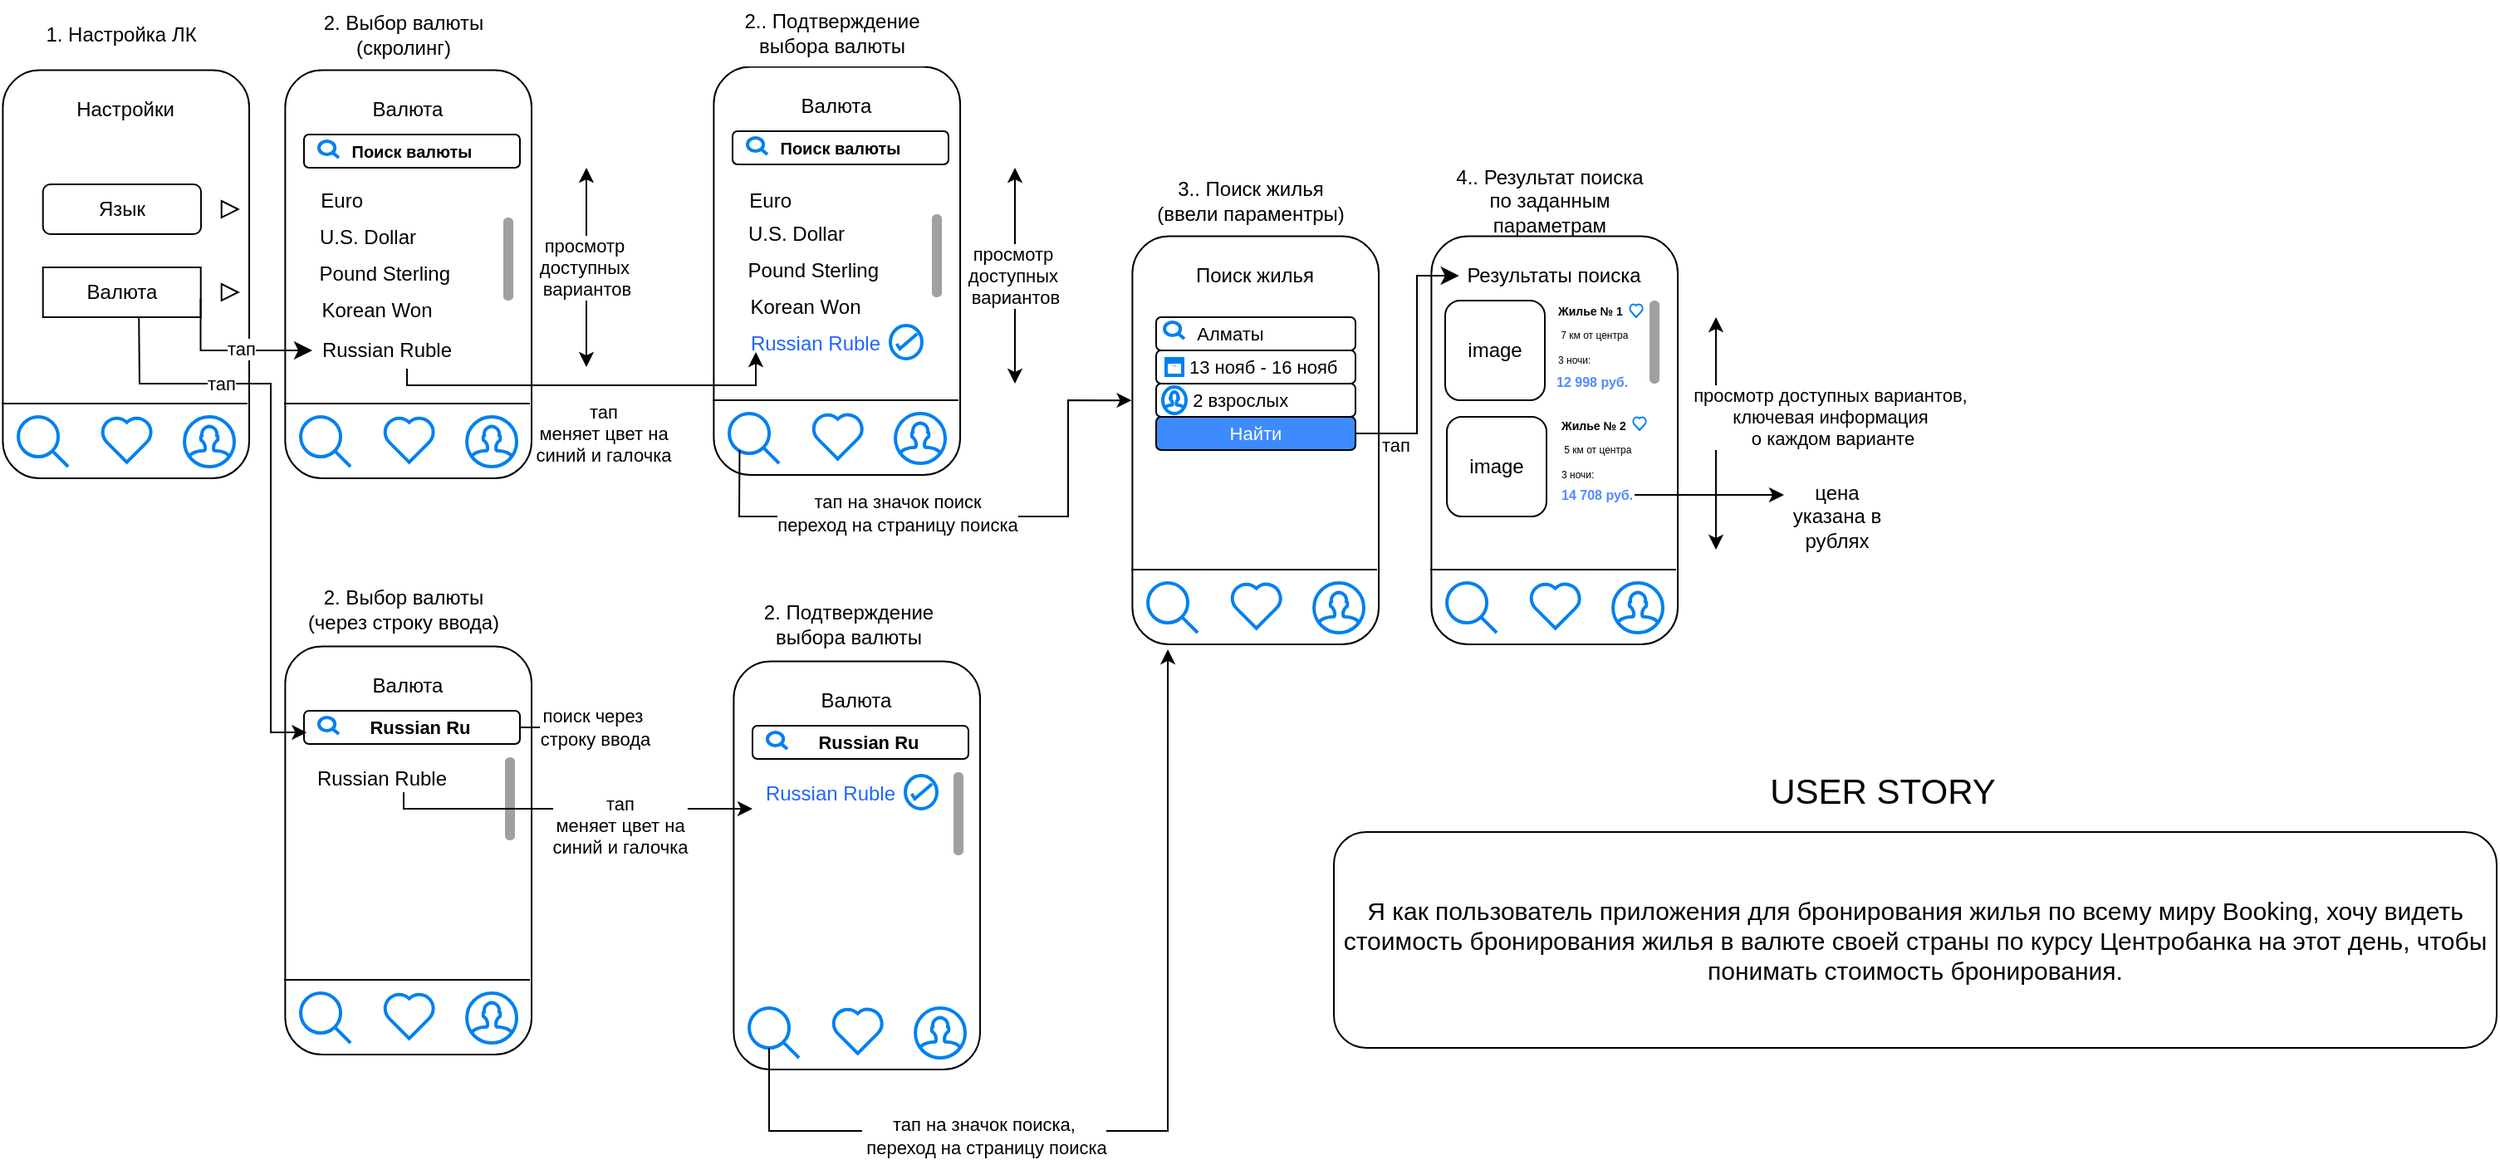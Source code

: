 <mxfile version="24.7.17">
  <diagram name="Страница — 1" id="fiFzarRcPJfgJuOxno2N">
    <mxGraphModel dx="1085" dy="580" grid="1" gridSize="10" guides="0" tooltips="1" connect="0" arrows="0" fold="1" page="1" pageScale="1" pageWidth="827" pageHeight="1169" math="0" shadow="0">
      <root>
        <mxCell id="0" />
        <mxCell id="1" parent="0" />
        <mxCell id="0yMn6RcTjmXR4WvA116v-39" value="" style="rounded=1;whiteSpace=wrap;html=1;rotation=90;" vertex="1" parent="1">
          <mxGeometry x="140" y="100" width="245.72" height="148.32" as="geometry" />
        </mxCell>
        <mxCell id="0yMn6RcTjmXR4WvA116v-1" value="" style="rounded=1;whiteSpace=wrap;html=1;rotation=90;" vertex="1" parent="1">
          <mxGeometry x="-30" y="100" width="245.72" height="148.32" as="geometry" />
        </mxCell>
        <mxCell id="0yMn6RcTjmXR4WvA116v-2" value="Настройки" style="rounded=1;whiteSpace=wrap;html=1;arcSize=50;fillColor=default;strokeColor=none;" vertex="1" parent="1">
          <mxGeometry x="35.36" y="60" width="115" height="30" as="geometry" />
        </mxCell>
        <mxCell id="0yMn6RcTjmXR4WvA116v-3" value="Язык" style="rounded=1;whiteSpace=wrap;html=1;" vertex="1" parent="1">
          <mxGeometry x="42.86" y="120" width="95.17" height="30" as="geometry" />
        </mxCell>
        <mxCell id="0yMn6RcTjmXR4WvA116v-4" value="Валюта" style="rounded=1;whiteSpace=wrap;html=1;arcSize=0;" vertex="1" parent="1">
          <mxGeometry x="42.86" y="170" width="95" height="30" as="geometry" />
        </mxCell>
        <mxCell id="0yMn6RcTjmXR4WvA116v-8" value="" style="triangle;whiteSpace=wrap;html=1;" vertex="1" parent="1">
          <mxGeometry x="150.36" y="130" width="10" height="10" as="geometry" />
        </mxCell>
        <mxCell id="0yMn6RcTjmXR4WvA116v-10" value="" style="triangle;whiteSpace=wrap;html=1;" vertex="1" parent="1">
          <mxGeometry x="150.36" y="180" width="10" height="10" as="geometry" />
        </mxCell>
        <mxCell id="0yMn6RcTjmXR4WvA116v-17" value="" style="endArrow=none;html=1;rounded=0;entryX=0.817;entryY=0.007;entryDx=0;entryDy=0;entryPerimeter=0;" edge="1" parent="1" target="0yMn6RcTjmXR4WvA116v-1">
          <mxGeometry width="50" height="50" relative="1" as="geometry">
            <mxPoint x="18.03" y="252" as="sourcePoint" />
            <mxPoint x="158.03" y="250" as="targetPoint" />
          </mxGeometry>
        </mxCell>
        <mxCell id="0yMn6RcTjmXR4WvA116v-29" value="" style="html=1;verticalLabelPosition=bottom;align=center;labelBackgroundColor=#ffffff;verticalAlign=top;strokeWidth=2;strokeColor=#0080F0;shadow=0;dashed=0;shape=mxgraph.ios7.icons.heart;" vertex="1" parent="1">
          <mxGeometry x="78.03" y="260" width="30.6" height="27.3" as="geometry" />
        </mxCell>
        <mxCell id="0yMn6RcTjmXR4WvA116v-30" value="" style="html=1;verticalLabelPosition=bottom;align=center;labelBackgroundColor=#ffffff;verticalAlign=top;strokeWidth=2;strokeColor=#0080F0;shadow=0;dashed=0;shape=mxgraph.ios7.icons.looking_glass;" vertex="1" parent="1">
          <mxGeometry x="28.03" y="260" width="30" height="30" as="geometry" />
        </mxCell>
        <mxCell id="0yMn6RcTjmXR4WvA116v-31" value="" style="html=1;verticalLabelPosition=bottom;align=center;labelBackgroundColor=#ffffff;verticalAlign=top;strokeWidth=2;strokeColor=#0080F0;shadow=0;dashed=0;shape=mxgraph.ios7.icons.user;" vertex="1" parent="1">
          <mxGeometry x="128.03" y="260" width="30" height="30" as="geometry" />
        </mxCell>
        <mxCell id="0yMn6RcTjmXR4WvA116v-40" value="Валюта" style="rounded=1;whiteSpace=wrap;html=1;arcSize=50;fillColor=default;strokeColor=none;" vertex="1" parent="1">
          <mxGeometry x="205.36" y="60" width="115" height="30" as="geometry" />
        </mxCell>
        <mxCell id="0yMn6RcTjmXR4WvA116v-41" value="&amp;nbsp; &amp;nbsp; &amp;nbsp;Euro" style="rounded=1;whiteSpace=wrap;html=1;strokeColor=none;fillColor=none;" vertex="1" parent="1">
          <mxGeometry x="176" y="120" width="77.14" height="20" as="geometry" />
        </mxCell>
        <mxCell id="0yMn6RcTjmXR4WvA116v-42" value="U.S. Dollar" style="rounded=1;whiteSpace=wrap;html=1;strokeColor=none;" vertex="1" parent="1">
          <mxGeometry x="199.86" y="142" width="77.14" height="20" as="geometry" />
        </mxCell>
        <mxCell id="0yMn6RcTjmXR4WvA116v-45" value="" style="endArrow=none;html=1;rounded=0;entryX=0.817;entryY=0.007;entryDx=0;entryDy=0;entryPerimeter=0;" edge="1" parent="1" target="0yMn6RcTjmXR4WvA116v-39">
          <mxGeometry width="50" height="50" relative="1" as="geometry">
            <mxPoint x="188.03" y="252" as="sourcePoint" />
            <mxPoint x="328.03" y="250" as="targetPoint" />
          </mxGeometry>
        </mxCell>
        <mxCell id="0yMn6RcTjmXR4WvA116v-46" value="" style="html=1;verticalLabelPosition=bottom;align=center;labelBackgroundColor=#ffffff;verticalAlign=top;strokeWidth=2;strokeColor=#0080F0;shadow=0;dashed=0;shape=mxgraph.ios7.icons.heart;" vertex="1" parent="1">
          <mxGeometry x="248.03" y="260" width="30.6" height="27.3" as="geometry" />
        </mxCell>
        <mxCell id="0yMn6RcTjmXR4WvA116v-47" value="" style="html=1;verticalLabelPosition=bottom;align=center;labelBackgroundColor=#ffffff;verticalAlign=top;strokeWidth=2;strokeColor=#0080F0;shadow=0;dashed=0;shape=mxgraph.ios7.icons.looking_glass;" vertex="1" parent="1">
          <mxGeometry x="198.03" y="260" width="30" height="30" as="geometry" />
        </mxCell>
        <mxCell id="0yMn6RcTjmXR4WvA116v-48" value="" style="html=1;verticalLabelPosition=bottom;align=center;labelBackgroundColor=#ffffff;verticalAlign=top;strokeWidth=2;strokeColor=#0080F0;shadow=0;dashed=0;shape=mxgraph.ios7.icons.user;" vertex="1" parent="1">
          <mxGeometry x="298.03" y="260" width="30" height="30" as="geometry" />
        </mxCell>
        <mxCell id="0yMn6RcTjmXR4WvA116v-52" value="" style="shape=rect;fillColor=#e0e0e0;strokeColor=none;" vertex="1" parent="1">
          <mxGeometry x="200" y="90" width="130" height="20" as="geometry" />
        </mxCell>
        <mxCell id="0yMn6RcTjmXR4WvA116v-53" value="" style="html=1;strokeWidth=1;shadow=0;dashed=0;shape=mxgraph.ios7ui.marginRect;rx=3;ry=3;rectMargin=5;strokeColor=none;" vertex="1" parent="0yMn6RcTjmXR4WvA116v-52">
          <mxGeometry width="130" height="20" as="geometry" />
        </mxCell>
        <mxCell id="0yMn6RcTjmXR4WvA116v-54" value="Search" style="shape=mxgraph.ios7.icons.looking_glass;strokeColor=#e0e0e0;fillColor=none;fontColor=#e0e0e0;labelPosition=right;verticalLabelPosition=middle;align=left;verticalAlign=middle;fontSize=6;fontStyle=0;spacingTop=2;sketch=0;html=1;" vertex="1" parent="0yMn6RcTjmXR4WvA116v-52">
          <mxGeometry x="0.5" y="0.5" width="6" height="6" relative="1" as="geometry">
            <mxPoint x="-17" y="-3" as="offset" />
          </mxGeometry>
        </mxCell>
        <mxCell id="0yMn6RcTjmXR4WvA116v-96" value="&lt;span style=&quot;font-size: 10px;&quot;&gt;&lt;b&gt;Поиск валюты&lt;/b&gt;&lt;/span&gt;" style="rounded=1;whiteSpace=wrap;html=1;fontSize=10;" vertex="1" parent="0yMn6RcTjmXR4WvA116v-52">
          <mxGeometry width="130" height="20" as="geometry" />
        </mxCell>
        <mxCell id="0yMn6RcTjmXR4WvA116v-98" value="" style="html=1;verticalLabelPosition=bottom;align=center;labelBackgroundColor=#ffffff;verticalAlign=top;strokeWidth=2;strokeColor=#0080F0;shadow=0;dashed=0;shape=mxgraph.ios7.icons.looking_glass;" vertex="1" parent="0yMn6RcTjmXR4WvA116v-52">
          <mxGeometry x="9" y="4" width="11.97" height="10" as="geometry" />
        </mxCell>
        <mxCell id="0yMn6RcTjmXR4WvA116v-55" value="" style="html=1;verticalLabelPosition=bottom;labelBackgroundColor=#ffffff;verticalAlign=top;shadow=0;dashed=0;strokeWidth=2;shape=mxgraph.ios7.misc.scroll_(vertical);fillColor=#a0a0a0;" vertex="1" parent="1">
          <mxGeometry x="320" y="140" width="6" height="50" as="geometry" />
        </mxCell>
        <mxCell id="0yMn6RcTjmXR4WvA116v-56" value="Russian Ruble" style="rounded=1;whiteSpace=wrap;html=1;strokeColor=none;fontColor=#000000;fillColor=none;" vertex="1" parent="1">
          <mxGeometry x="205" y="210" width="90" height="20" as="geometry" />
        </mxCell>
        <mxCell id="0yMn6RcTjmXR4WvA116v-57" value="&amp;nbsp;Pound Sterling" style="rounded=1;whiteSpace=wrap;html=1;strokeColor=none;" vertex="1" parent="1">
          <mxGeometry x="197" y="164" width="100" height="20" as="geometry" />
        </mxCell>
        <mxCell id="0yMn6RcTjmXR4WvA116v-58" value="Korean Won&amp;nbsp; &amp;nbsp;" style="rounded=1;whiteSpace=wrap;html=1;strokeColor=none;" vertex="1" parent="1">
          <mxGeometry x="199" y="186" width="100" height="20" as="geometry" />
        </mxCell>
        <mxCell id="0yMn6RcTjmXR4WvA116v-59" value="" style="rounded=1;whiteSpace=wrap;html=1;rotation=90;" vertex="1" parent="1">
          <mxGeometry x="650" y="200" width="245.72" height="148.32" as="geometry" />
        </mxCell>
        <mxCell id="0yMn6RcTjmXR4WvA116v-61" value="Поиск жилья" style="rounded=1;whiteSpace=wrap;html=1;arcSize=50;fillColor=default;strokeColor=none;" vertex="1" parent="1">
          <mxGeometry x="715.36" y="160" width="115" height="30" as="geometry" />
        </mxCell>
        <mxCell id="0yMn6RcTjmXR4WvA116v-64" value="" style="endArrow=none;html=1;rounded=0;entryX=0.817;entryY=0.007;entryDx=0;entryDy=0;entryPerimeter=0;" edge="1" parent="1" target="0yMn6RcTjmXR4WvA116v-59">
          <mxGeometry width="50" height="50" relative="1" as="geometry">
            <mxPoint x="698.03" y="352" as="sourcePoint" />
            <mxPoint x="838.03" y="350" as="targetPoint" />
          </mxGeometry>
        </mxCell>
        <mxCell id="0yMn6RcTjmXR4WvA116v-65" value="" style="html=1;verticalLabelPosition=bottom;align=center;labelBackgroundColor=#ffffff;verticalAlign=top;strokeWidth=2;strokeColor=#0080F0;shadow=0;dashed=0;shape=mxgraph.ios7.icons.heart;" vertex="1" parent="1">
          <mxGeometry x="758.03" y="360" width="30.6" height="27.3" as="geometry" />
        </mxCell>
        <mxCell id="0yMn6RcTjmXR4WvA116v-66" value="" style="html=1;verticalLabelPosition=bottom;align=center;labelBackgroundColor=#ffffff;verticalAlign=top;strokeWidth=2;strokeColor=#0080F0;shadow=0;dashed=0;shape=mxgraph.ios7.icons.looking_glass;" vertex="1" parent="1">
          <mxGeometry x="708.03" y="360" width="30" height="30" as="geometry" />
        </mxCell>
        <mxCell id="0yMn6RcTjmXR4WvA116v-67" value="" style="html=1;verticalLabelPosition=bottom;align=center;labelBackgroundColor=#ffffff;verticalAlign=top;strokeWidth=2;strokeColor=#0080F0;shadow=0;dashed=0;shape=mxgraph.ios7.icons.user;" vertex="1" parent="1">
          <mxGeometry x="808.03" y="360" width="30" height="30" as="geometry" />
        </mxCell>
        <mxCell id="0yMn6RcTjmXR4WvA116v-76" value="Алматы&amp;nbsp; &amp;nbsp; &amp;nbsp; &amp;nbsp; &amp;nbsp;&amp;nbsp;" style="rounded=1;whiteSpace=wrap;html=1;align=center;fontSize=11;" vertex="1" parent="1">
          <mxGeometry x="713" y="200" width="120" height="20" as="geometry" />
        </mxCell>
        <mxCell id="0yMn6RcTjmXR4WvA116v-77" value="&amp;nbsp; &amp;nbsp; &amp;nbsp; &lt;span style=&quot;background-color: initial; font-size: 11px;&quot;&gt;13 нояб - 16 нояб&amp;nbsp; &amp;nbsp;&lt;/span&gt;" style="rounded=1;whiteSpace=wrap;html=1;align=center;fontSize=11;" vertex="1" parent="1">
          <mxGeometry x="713" y="220" width="120" height="20" as="geometry" />
        </mxCell>
        <mxCell id="0yMn6RcTjmXR4WvA116v-78" value="&lt;font style=&quot;font-size: 11px;&quot;&gt;2 взрослых&amp;nbsp; &amp;nbsp; &amp;nbsp;&amp;nbsp;&lt;/font&gt;" style="rounded=1;whiteSpace=wrap;html=1;" vertex="1" parent="1">
          <mxGeometry x="713" y="240" width="120" height="20" as="geometry" />
        </mxCell>
        <mxCell id="0yMn6RcTjmXR4WvA116v-79" value="" style="html=1;verticalLabelPosition=bottom;align=center;labelBackgroundColor=#ffffff;verticalAlign=top;strokeWidth=2;strokeColor=#0080F0;shadow=0;dashed=0;shape=mxgraph.ios7.icons.looking_glass;" vertex="1" parent="1">
          <mxGeometry x="718.03" y="203" width="11.97" height="10" as="geometry" />
        </mxCell>
        <mxCell id="0yMn6RcTjmXR4WvA116v-80" value="" style="html=1;verticalLabelPosition=bottom;align=center;labelBackgroundColor=#ffffff;verticalAlign=top;strokeWidth=2;strokeColor=#0080F0;shadow=0;dashed=0;shape=mxgraph.ios7.icons.user;" vertex="1" parent="1">
          <mxGeometry x="717" y="242" width="14" height="16" as="geometry" />
        </mxCell>
        <mxCell id="0yMn6RcTjmXR4WvA116v-81" value="" style="html=1;verticalLabelPosition=bottom;align=center;labelBackgroundColor=#ffffff;verticalAlign=top;strokeWidth=2;strokeColor=#0080F0;shadow=0;dashed=0;shape=mxgraph.ios7.icons.calendar;" vertex="1" parent="1">
          <mxGeometry x="719" y="225" width="10" height="10" as="geometry" />
        </mxCell>
        <mxCell id="0yMn6RcTjmXR4WvA116v-82" value="&lt;span style=&quot;font-size: 11px;&quot;&gt;Найти&lt;/span&gt;" style="rounded=1;whiteSpace=wrap;html=1;fontColor=#FFFFFF;labelBackgroundColor=none;fillColor=#3D8BFF;" vertex="1" parent="1">
          <mxGeometry x="713" y="260" width="120" height="20" as="geometry" />
        </mxCell>
        <mxCell id="0yMn6RcTjmXR4WvA116v-83" value="" style="rounded=1;whiteSpace=wrap;html=1;rotation=90;" vertex="1" parent="1">
          <mxGeometry x="830" y="200" width="245.72" height="148.32" as="geometry" />
        </mxCell>
        <mxCell id="0yMn6RcTjmXR4WvA116v-84" value="Результаты поиска" style="rounded=1;whiteSpace=wrap;html=1;arcSize=50;fillColor=default;strokeColor=none;" vertex="1" parent="1">
          <mxGeometry x="895.36" y="160" width="115" height="30" as="geometry" />
        </mxCell>
        <mxCell id="0yMn6RcTjmXR4WvA116v-85" value="" style="endArrow=none;html=1;rounded=0;entryX=0.817;entryY=0.007;entryDx=0;entryDy=0;entryPerimeter=0;" edge="1" parent="1" target="0yMn6RcTjmXR4WvA116v-83">
          <mxGeometry width="50" height="50" relative="1" as="geometry">
            <mxPoint x="878.03" y="352" as="sourcePoint" />
            <mxPoint x="1018.03" y="350" as="targetPoint" />
          </mxGeometry>
        </mxCell>
        <mxCell id="0yMn6RcTjmXR4WvA116v-86" value="" style="html=1;verticalLabelPosition=bottom;align=center;labelBackgroundColor=#ffffff;verticalAlign=top;strokeWidth=2;strokeColor=#0080F0;shadow=0;dashed=0;shape=mxgraph.ios7.icons.heart;" vertex="1" parent="1">
          <mxGeometry x="938.03" y="360" width="30.6" height="27.3" as="geometry" />
        </mxCell>
        <mxCell id="0yMn6RcTjmXR4WvA116v-87" value="" style="html=1;verticalLabelPosition=bottom;align=center;labelBackgroundColor=#ffffff;verticalAlign=top;strokeWidth=2;strokeColor=#0080F0;shadow=0;dashed=0;shape=mxgraph.ios7.icons.looking_glass;" vertex="1" parent="1">
          <mxGeometry x="888.03" y="360" width="30" height="30" as="geometry" />
        </mxCell>
        <mxCell id="0yMn6RcTjmXR4WvA116v-88" value="" style="html=1;verticalLabelPosition=bottom;align=center;labelBackgroundColor=#ffffff;verticalAlign=top;strokeWidth=2;strokeColor=#0080F0;shadow=0;dashed=0;shape=mxgraph.ios7.icons.user;" vertex="1" parent="1">
          <mxGeometry x="988.03" y="360" width="30" height="30" as="geometry" />
        </mxCell>
        <mxCell id="0yMn6RcTjmXR4WvA116v-99" value="image" style="rounded=1;whiteSpace=wrap;html=1;" vertex="1" parent="1">
          <mxGeometry x="887" y="190" width="60" height="60" as="geometry" />
        </mxCell>
        <mxCell id="0yMn6RcTjmXR4WvA116v-100" value="image" style="rounded=1;whiteSpace=wrap;html=1;" vertex="1" parent="1">
          <mxGeometry x="888" y="260" width="60" height="60" as="geometry" />
        </mxCell>
        <mxCell id="0yMn6RcTjmXR4WvA116v-103" value="" style="html=1;verticalLabelPosition=bottom;labelBackgroundColor=#ffffff;verticalAlign=top;shadow=0;dashed=0;strokeWidth=2;shape=mxgraph.ios7.misc.scroll_(vertical);fillColor=#a0a0a0;" vertex="1" parent="1">
          <mxGeometry x="1010" y="190" width="6" height="50" as="geometry" />
        </mxCell>
        <mxCell id="0yMn6RcTjmXR4WvA116v-104" value="&lt;font size=&quot;1&quot; style=&quot;&quot;&gt;&lt;b style=&quot;font-size: 7px;&quot;&gt;Жилье № 1&amp;nbsp; &amp;nbsp;&amp;nbsp;&lt;/b&gt;&lt;/font&gt;&lt;div style=&quot;&quot;&gt;&lt;font style=&quot;font-size: 6px;&quot;&gt;&amp;nbsp;7 км от центра&lt;/font&gt;&lt;/div&gt;&lt;div style=&quot;&quot;&gt;&lt;font style=&quot;font-size: 6px;&quot;&gt;3 ночи:&lt;/font&gt;&lt;/div&gt;&lt;div style=&quot;&quot;&gt;&lt;font style=&quot;font-size: 6px;&quot;&gt;&lt;br&gt;&lt;/font&gt;&lt;/div&gt;" style="rounded=1;whiteSpace=wrap;html=1;align=left;strokeColor=none;arcSize=29;" vertex="1" parent="1">
          <mxGeometry x="953" y="191" width="50" height="50" as="geometry" />
        </mxCell>
        <mxCell id="0yMn6RcTjmXR4WvA116v-101" value="" style="html=1;verticalLabelPosition=bottom;align=center;labelBackgroundColor=#ffffff;verticalAlign=top;strokeWidth=1;strokeColor=#0080F0;shadow=0;dashed=0;shape=mxgraph.ios7.icons.heart;perimeterSpacing=0;" vertex="1" parent="1">
          <mxGeometry x="998" y="192" width="8" height="8" as="geometry" />
        </mxCell>
        <mxCell id="0yMn6RcTjmXR4WvA116v-106" value="&lt;div style=&quot;&quot;&gt;&lt;font color=&quot;#528bff&quot; size=&quot;1&quot; style=&quot;&quot;&gt;&lt;b style=&quot;font-size: 8px;&quot;&gt;12 998 руб.&lt;/b&gt;&lt;/font&gt;&lt;/div&gt;" style="rounded=1;whiteSpace=wrap;html=1;align=left;strokeColor=none;arcSize=29;" vertex="1" parent="1">
          <mxGeometry x="952" y="233" width="50" height="10" as="geometry" />
        </mxCell>
        <mxCell id="0yMn6RcTjmXR4WvA116v-107" value="&lt;font size=&quot;1&quot; style=&quot;&quot;&gt;&lt;b style=&quot;font-size: 7px;&quot;&gt;Жилье № 2&amp;nbsp; &amp;nbsp;&amp;nbsp;&lt;/b&gt;&lt;/font&gt;&lt;div style=&quot;&quot;&gt;&lt;font style=&quot;font-size: 6px;&quot;&gt;&amp;nbsp;5 км от центра&lt;/font&gt;&lt;/div&gt;&lt;div style=&quot;&quot;&gt;&lt;font style=&quot;font-size: 6px;&quot;&gt;3 ночи:&lt;/font&gt;&lt;/div&gt;&lt;div style=&quot;&quot;&gt;&lt;font style=&quot;font-size: 6px;&quot;&gt;&lt;br&gt;&lt;/font&gt;&lt;/div&gt;" style="rounded=1;whiteSpace=wrap;html=1;align=left;strokeColor=none;arcSize=29;" vertex="1" parent="1">
          <mxGeometry x="955" y="260" width="50" height="50" as="geometry" />
        </mxCell>
        <mxCell id="0yMn6RcTjmXR4WvA116v-108" value="&lt;div style=&quot;&quot;&gt;&lt;font color=&quot;#528bff&quot; size=&quot;1&quot; style=&quot;&quot;&gt;&lt;b style=&quot;font-size: 8px;&quot;&gt;14 708 руб.&lt;/b&gt;&lt;/font&gt;&lt;/div&gt;" style="rounded=1;whiteSpace=wrap;html=1;align=left;strokeColor=none;arcSize=29;" vertex="1" parent="1">
          <mxGeometry x="955" y="301" width="50" height="10" as="geometry" />
        </mxCell>
        <mxCell id="0yMn6RcTjmXR4WvA116v-110" value="" style="edgeStyle=elbowEdgeStyle;elbow=vertical;endArrow=classic;html=1;curved=0;rounded=0;endSize=8;startSize=8;exitX=0.999;exitY=0.625;exitDx=0;exitDy=0;exitPerimeter=0;" edge="1" parent="1" source="0yMn6RcTjmXR4WvA116v-4" target="0yMn6RcTjmXR4WvA116v-56">
          <mxGeometry width="50" height="50" relative="1" as="geometry">
            <mxPoint x="119.995" y="168.92" as="sourcePoint" />
            <mxPoint x="200" y="220" as="targetPoint" />
            <Array as="points">
              <mxPoint x="230" y="220" />
            </Array>
          </mxGeometry>
        </mxCell>
        <mxCell id="0yMn6RcTjmXR4WvA116v-143" value="тап" style="edgeLabel;html=1;align=center;verticalAlign=middle;resizable=0;points=[];" vertex="1" connectable="0" parent="0yMn6RcTjmXR4WvA116v-110">
          <mxGeometry x="0.115" y="1" relative="1" as="geometry">
            <mxPoint as="offset" />
          </mxGeometry>
        </mxCell>
        <mxCell id="0yMn6RcTjmXR4WvA116v-114" value="" style="edgeStyle=segmentEdgeStyle;endArrow=classic;html=1;curved=0;rounded=0;endSize=8;startSize=8;" edge="1" parent="1" source="0yMn6RcTjmXR4WvA116v-82" target="0yMn6RcTjmXR4WvA116v-84">
          <mxGeometry width="50" height="50" relative="1" as="geometry">
            <mxPoint x="820" y="300" as="sourcePoint" />
            <mxPoint x="870" y="170" as="targetPoint" />
            <Array as="points">
              <mxPoint x="870" y="270" />
              <mxPoint x="870" y="175" />
            </Array>
          </mxGeometry>
        </mxCell>
        <mxCell id="0yMn6RcTjmXR4WvA116v-197" value="тап" style="edgeLabel;html=1;align=center;verticalAlign=middle;resizable=0;points=[];" vertex="1" connectable="0" parent="0yMn6RcTjmXR4WvA116v-114">
          <mxGeometry x="-0.717" y="-1" relative="1" as="geometry">
            <mxPoint x="1" y="6" as="offset" />
          </mxGeometry>
        </mxCell>
        <mxCell id="0yMn6RcTjmXR4WvA116v-115" value="1. Настройка ЛК" style="rounded=1;whiteSpace=wrap;html=1;strokeColor=none;" vertex="1" parent="1">
          <mxGeometry x="30" y="10" width="120" height="40" as="geometry" />
        </mxCell>
        <mxCell id="0yMn6RcTjmXR4WvA116v-119" value="" style="rounded=1;whiteSpace=wrap;html=1;rotation=90;" vertex="1" parent="1">
          <mxGeometry x="140" y="447" width="245.72" height="148.32" as="geometry" />
        </mxCell>
        <mxCell id="0yMn6RcTjmXR4WvA116v-121" value="Валюта" style="rounded=1;whiteSpace=wrap;html=1;arcSize=50;fillColor=default;strokeColor=none;" vertex="1" parent="1">
          <mxGeometry x="205.36" y="407" width="115" height="30" as="geometry" />
        </mxCell>
        <mxCell id="0yMn6RcTjmXR4WvA116v-124" value="" style="endArrow=none;html=1;rounded=0;entryX=0.817;entryY=0.007;entryDx=0;entryDy=0;entryPerimeter=0;" edge="1" parent="1" target="0yMn6RcTjmXR4WvA116v-119">
          <mxGeometry width="50" height="50" relative="1" as="geometry">
            <mxPoint x="188.03" y="599" as="sourcePoint" />
            <mxPoint x="328.03" y="597" as="targetPoint" />
          </mxGeometry>
        </mxCell>
        <mxCell id="0yMn6RcTjmXR4WvA116v-125" value="" style="html=1;verticalLabelPosition=bottom;align=center;labelBackgroundColor=#ffffff;verticalAlign=top;strokeWidth=2;strokeColor=#0080F0;shadow=0;dashed=0;shape=mxgraph.ios7.icons.heart;" vertex="1" parent="1">
          <mxGeometry x="248.03" y="607" width="30.6" height="27.3" as="geometry" />
        </mxCell>
        <mxCell id="0yMn6RcTjmXR4WvA116v-126" value="" style="html=1;verticalLabelPosition=bottom;align=center;labelBackgroundColor=#ffffff;verticalAlign=top;strokeWidth=2;strokeColor=#0080F0;shadow=0;dashed=0;shape=mxgraph.ios7.icons.looking_glass;" vertex="1" parent="1">
          <mxGeometry x="198.03" y="607" width="30" height="30" as="geometry" />
        </mxCell>
        <mxCell id="0yMn6RcTjmXR4WvA116v-127" value="" style="html=1;verticalLabelPosition=bottom;align=center;labelBackgroundColor=#ffffff;verticalAlign=top;strokeWidth=2;strokeColor=#0080F0;shadow=0;dashed=0;shape=mxgraph.ios7.icons.user;" vertex="1" parent="1">
          <mxGeometry x="298.03" y="607" width="30" height="30" as="geometry" />
        </mxCell>
        <mxCell id="0yMn6RcTjmXR4WvA116v-128" value="" style="shape=rect;fillColor=none;strokeColor=none;" vertex="1" parent="1">
          <mxGeometry x="200" y="437" width="130" height="20" as="geometry" />
        </mxCell>
        <mxCell id="0yMn6RcTjmXR4WvA116v-129" value="" style="html=1;strokeWidth=1;shadow=0;dashed=0;shape=mxgraph.ios7ui.marginRect;rx=3;ry=3;rectMargin=5;strokeColor=none;" vertex="1" parent="0yMn6RcTjmXR4WvA116v-128">
          <mxGeometry width="130" height="20" as="geometry" />
        </mxCell>
        <mxCell id="0yMn6RcTjmXR4WvA116v-130" value="Search" style="shape=mxgraph.ios7.icons.looking_glass;strokeColor=#e0e0e0;fillColor=none;fontColor=#e0e0e0;labelPosition=right;verticalLabelPosition=middle;align=left;verticalAlign=middle;fontSize=6;fontStyle=0;spacingTop=2;sketch=0;html=1;" vertex="1" parent="0yMn6RcTjmXR4WvA116v-128">
          <mxGeometry x="0.5" y="0.5" width="6" height="6" relative="1" as="geometry">
            <mxPoint x="-17" y="-3" as="offset" />
          </mxGeometry>
        </mxCell>
        <mxCell id="0yMn6RcTjmXR4WvA116v-131" value="" style="rounded=1;whiteSpace=wrap;html=1;fontSize=10;" vertex="1" parent="0yMn6RcTjmXR4WvA116v-128">
          <mxGeometry width="130" height="20" as="geometry" />
        </mxCell>
        <mxCell id="0yMn6RcTjmXR4WvA116v-132" value="" style="html=1;verticalLabelPosition=bottom;align=center;labelBackgroundColor=#ffffff;verticalAlign=top;strokeWidth=2;strokeColor=#0080F0;shadow=0;dashed=0;shape=mxgraph.ios7.icons.looking_glass;" vertex="1" parent="0yMn6RcTjmXR4WvA116v-128">
          <mxGeometry x="9" y="4" width="11.97" height="10" as="geometry" />
        </mxCell>
        <mxCell id="0yMn6RcTjmXR4WvA116v-137" value="&lt;font style=&quot;font-size: 11px;&quot;&gt;Russian Ru&lt;/font&gt;" style="rounded=1;whiteSpace=wrap;html=1;strokeColor=none;fontColor=#000000;fillColor=none;fontStyle=1" vertex="1" parent="0yMn6RcTjmXR4WvA116v-128">
          <mxGeometry x="25" width="90" height="20" as="geometry" />
        </mxCell>
        <mxCell id="0yMn6RcTjmXR4WvA116v-133" value="" style="html=1;verticalLabelPosition=bottom;labelBackgroundColor=#ffffff;verticalAlign=top;shadow=0;dashed=0;strokeWidth=2;shape=mxgraph.ios7.misc.scroll_(vertical);fillColor=#a0a0a0;" vertex="1" parent="1">
          <mxGeometry x="321" y="465" width="6" height="50" as="geometry" />
        </mxCell>
        <mxCell id="0yMn6RcTjmXR4WvA116v-134" value="Russian Ruble" style="rounded=1;whiteSpace=wrap;html=1;strokeColor=none;fontColor=#000000;fillColor=none;" vertex="1" parent="1">
          <mxGeometry x="197" y="468" width="100" height="20" as="geometry" />
        </mxCell>
        <mxCell id="0yMn6RcTjmXR4WvA116v-138" value="" style="endArrow=classic;html=1;rounded=0;exitX=0.608;exitY=1.009;exitDx=0;exitDy=0;exitPerimeter=0;entryX=0.013;entryY=0.654;entryDx=0;entryDy=0;entryPerimeter=0;" edge="1" parent="1" source="0yMn6RcTjmXR4WvA116v-4" target="0yMn6RcTjmXR4WvA116v-128">
          <mxGeometry width="50" height="50" relative="1" as="geometry">
            <mxPoint x="110" y="230" as="sourcePoint" />
            <mxPoint x="170" y="370" as="targetPoint" />
            <Array as="points">
              <mxPoint x="101" y="240" />
              <mxPoint x="140" y="240" />
              <mxPoint x="180" y="240" />
              <mxPoint x="180" y="450" />
            </Array>
          </mxGeometry>
        </mxCell>
        <mxCell id="0yMn6RcTjmXR4WvA116v-144" value="тап" style="edgeLabel;html=1;align=center;verticalAlign=middle;resizable=0;points=[];" vertex="1" connectable="0" parent="0yMn6RcTjmXR4WvA116v-138">
          <mxGeometry x="-0.496" relative="1" as="geometry">
            <mxPoint as="offset" />
          </mxGeometry>
        </mxCell>
        <mxCell id="0yMn6RcTjmXR4WvA116v-139" value="2. Выбор валюты (скролинг)" style="rounded=1;whiteSpace=wrap;html=1;strokeColor=none;" vertex="1" parent="1">
          <mxGeometry x="200" y="10" width="120" height="40" as="geometry" />
        </mxCell>
        <mxCell id="0yMn6RcTjmXR4WvA116v-140" value="просмотр&amp;nbsp;&lt;div&gt;доступных&amp;nbsp;&lt;/div&gt;&lt;div&gt;вариантов&lt;/div&gt;" style="endArrow=classic;startArrow=classic;html=1;rounded=0;" edge="1" parent="1">
          <mxGeometry width="50" height="50" relative="1" as="geometry">
            <mxPoint x="370" y="230" as="sourcePoint" />
            <mxPoint x="370" y="110" as="targetPoint" />
          </mxGeometry>
        </mxCell>
        <mxCell id="0yMn6RcTjmXR4WvA116v-142" value="поиск через&amp;nbsp;&lt;div&gt;строку ввода&lt;/div&gt;" style="endArrow=classic;html=1;rounded=0;" edge="1" parent="1">
          <mxGeometry x="1" y="20" width="50" height="50" relative="1" as="geometry">
            <mxPoint x="330" y="447" as="sourcePoint" />
            <mxPoint x="355" y="447" as="targetPoint" />
            <mxPoint x="20" y="20" as="offset" />
          </mxGeometry>
        </mxCell>
        <mxCell id="0yMn6RcTjmXR4WvA116v-146" value="" style="rounded=1;whiteSpace=wrap;html=1;rotation=90;" vertex="1" parent="1">
          <mxGeometry x="398" y="98" width="245.72" height="148.32" as="geometry" />
        </mxCell>
        <mxCell id="0yMn6RcTjmXR4WvA116v-147" value="" style="html=1;verticalLabelPosition=bottom;align=center;labelBackgroundColor=#0080f0;verticalAlign=top;strokeWidth=2;strokeColor=#0080F0;shadow=0;dashed=0;shape=mxgraph.ios7.icons.select;" vertex="1" parent="1">
          <mxGeometry x="553" y="205" width="19" height="20" as="geometry" />
        </mxCell>
        <mxCell id="0yMn6RcTjmXR4WvA116v-148" value="Валюта" style="rounded=1;whiteSpace=wrap;html=1;arcSize=50;fillColor=default;strokeColor=none;" vertex="1" parent="1">
          <mxGeometry x="463.36" y="58" width="115" height="30" as="geometry" />
        </mxCell>
        <mxCell id="0yMn6RcTjmXR4WvA116v-149" value="U.S. Dollar" style="rounded=1;whiteSpace=wrap;html=1;strokeColor=none;" vertex="1" parent="1">
          <mxGeometry x="457.86" y="140" width="77.14" height="20" as="geometry" />
        </mxCell>
        <mxCell id="0yMn6RcTjmXR4WvA116v-150" value="" style="endArrow=none;html=1;rounded=0;entryX=0.817;entryY=0.007;entryDx=0;entryDy=0;entryPerimeter=0;" edge="1" parent="1" target="0yMn6RcTjmXR4WvA116v-146">
          <mxGeometry width="50" height="50" relative="1" as="geometry">
            <mxPoint x="446.03" y="250" as="sourcePoint" />
            <mxPoint x="586.03" y="248" as="targetPoint" />
          </mxGeometry>
        </mxCell>
        <mxCell id="0yMn6RcTjmXR4WvA116v-151" value="" style="html=1;verticalLabelPosition=bottom;align=center;labelBackgroundColor=#ffffff;verticalAlign=top;strokeWidth=2;strokeColor=#0080F0;shadow=0;dashed=0;shape=mxgraph.ios7.icons.heart;" vertex="1" parent="1">
          <mxGeometry x="506.03" y="258" width="30.6" height="27.3" as="geometry" />
        </mxCell>
        <mxCell id="0yMn6RcTjmXR4WvA116v-152" value="" style="html=1;verticalLabelPosition=bottom;align=center;labelBackgroundColor=#ffffff;verticalAlign=top;strokeWidth=2;strokeColor=#0080F0;shadow=0;dashed=0;shape=mxgraph.ios7.icons.looking_glass;" vertex="1" parent="1">
          <mxGeometry x="456.03" y="258" width="30" height="30" as="geometry" />
        </mxCell>
        <mxCell id="0yMn6RcTjmXR4WvA116v-153" value="" style="html=1;verticalLabelPosition=bottom;align=center;labelBackgroundColor=#ffffff;verticalAlign=top;strokeWidth=2;strokeColor=#0080F0;shadow=0;dashed=0;shape=mxgraph.ios7.icons.user;" vertex="1" parent="1">
          <mxGeometry x="556.03" y="258" width="30" height="30" as="geometry" />
        </mxCell>
        <mxCell id="0yMn6RcTjmXR4WvA116v-154" value="" style="shape=rect;fillColor=#e0e0e0;strokeColor=none;" vertex="1" parent="1">
          <mxGeometry x="458" y="88" width="130" height="20" as="geometry" />
        </mxCell>
        <mxCell id="0yMn6RcTjmXR4WvA116v-155" value="" style="html=1;strokeWidth=1;shadow=0;dashed=0;shape=mxgraph.ios7ui.marginRect;rx=3;ry=3;rectMargin=5;strokeColor=none;" vertex="1" parent="0yMn6RcTjmXR4WvA116v-154">
          <mxGeometry width="130" height="20" as="geometry" />
        </mxCell>
        <mxCell id="0yMn6RcTjmXR4WvA116v-156" value="Search" style="shape=mxgraph.ios7.icons.looking_glass;strokeColor=#e0e0e0;fillColor=none;fontColor=#e0e0e0;labelPosition=right;verticalLabelPosition=middle;align=left;verticalAlign=middle;fontSize=6;fontStyle=0;spacingTop=2;sketch=0;html=1;" vertex="1" parent="0yMn6RcTjmXR4WvA116v-154">
          <mxGeometry x="0.5" y="0.5" width="6" height="6" relative="1" as="geometry">
            <mxPoint x="-17" y="-3" as="offset" />
          </mxGeometry>
        </mxCell>
        <mxCell id="0yMn6RcTjmXR4WvA116v-157" value="&lt;span style=&quot;font-size: 10px;&quot;&gt;&lt;b&gt;Поиск валюты&lt;/b&gt;&lt;/span&gt;" style="rounded=1;whiteSpace=wrap;html=1;fontSize=10;" vertex="1" parent="0yMn6RcTjmXR4WvA116v-154">
          <mxGeometry width="130" height="20" as="geometry" />
        </mxCell>
        <mxCell id="0yMn6RcTjmXR4WvA116v-158" value="" style="html=1;verticalLabelPosition=bottom;align=center;labelBackgroundColor=#ffffff;verticalAlign=top;strokeWidth=2;strokeColor=#0080F0;shadow=0;dashed=0;shape=mxgraph.ios7.icons.looking_glass;" vertex="1" parent="0yMn6RcTjmXR4WvA116v-154">
          <mxGeometry x="9" y="4" width="11.97" height="10" as="geometry" />
        </mxCell>
        <mxCell id="0yMn6RcTjmXR4WvA116v-159" value="" style="html=1;verticalLabelPosition=bottom;labelBackgroundColor=#ffffff;verticalAlign=top;shadow=0;dashed=0;strokeWidth=2;shape=mxgraph.ios7.misc.scroll_(vertical);fillColor=#a0a0a0;" vertex="1" parent="1">
          <mxGeometry x="578" y="138" width="6" height="50" as="geometry" />
        </mxCell>
        <mxCell id="0yMn6RcTjmXR4WvA116v-160" value="Russian Ruble" style="rounded=1;whiteSpace=wrap;html=1;strokeColor=none;fontColor=#2164FF;fillColor=none;" vertex="1" parent="1">
          <mxGeometry x="463" y="206" width="90" height="20" as="geometry" />
        </mxCell>
        <mxCell id="0yMn6RcTjmXR4WvA116v-161" value="&amp;nbsp;Pound Sterling" style="rounded=1;whiteSpace=wrap;html=1;strokeColor=none;" vertex="1" parent="1">
          <mxGeometry x="455" y="162" width="100" height="20" as="geometry" />
        </mxCell>
        <mxCell id="0yMn6RcTjmXR4WvA116v-162" value="Korean Won&amp;nbsp; &amp;nbsp;" style="rounded=1;whiteSpace=wrap;html=1;strokeColor=none;" vertex="1" parent="1">
          <mxGeometry x="457" y="184" width="100" height="20" as="geometry" />
        </mxCell>
        <mxCell id="0yMn6RcTjmXR4WvA116v-163" value="просмотр&amp;nbsp;&lt;div&gt;доступных&amp;nbsp;&lt;/div&gt;&lt;div&gt;вариантов&lt;/div&gt;" style="endArrow=classic;startArrow=classic;html=1;rounded=0;" edge="1" parent="1">
          <mxGeometry width="50" height="50" relative="1" as="geometry">
            <mxPoint x="628" y="240" as="sourcePoint" />
            <mxPoint x="628" y="110" as="targetPoint" />
          </mxGeometry>
        </mxCell>
        <mxCell id="0yMn6RcTjmXR4WvA116v-164" value="&amp;nbsp; &amp;nbsp; &amp;nbsp;Euro" style="rounded=1;whiteSpace=wrap;html=1;strokeColor=none;fillColor=none;" vertex="1" parent="1">
          <mxGeometry x="434" y="120" width="77.14" height="20" as="geometry" />
        </mxCell>
        <mxCell id="0yMn6RcTjmXR4WvA116v-165" value="тап&lt;br&gt;меняет цвет на&lt;div&gt;синий и галочка&lt;/div&gt;" style="endArrow=classic;html=1;rounded=0;" edge="1" parent="1">
          <mxGeometry x="0.067" y="-29" width="50" height="50" relative="1" as="geometry">
            <mxPoint x="262" y="231" as="sourcePoint" />
            <mxPoint x="472" y="221" as="targetPoint" />
            <Array as="points">
              <mxPoint x="262" y="241" />
              <mxPoint x="412" y="241" />
              <mxPoint x="455" y="241" />
              <mxPoint x="472" y="241" />
            </Array>
            <mxPoint as="offset" />
          </mxGeometry>
        </mxCell>
        <mxCell id="0yMn6RcTjmXR4WvA116v-167" value="" style="rounded=1;whiteSpace=wrap;html=1;rotation=90;" vertex="1" parent="1">
          <mxGeometry x="410" y="456" width="245.72" height="148.32" as="geometry" />
        </mxCell>
        <mxCell id="0yMn6RcTjmXR4WvA116v-168" value="" style="html=1;verticalLabelPosition=bottom;align=center;labelBackgroundColor=#0080f0;verticalAlign=top;strokeWidth=2;strokeColor=#0080F0;shadow=0;dashed=0;shape=mxgraph.ios7.icons.select;" vertex="1" parent="1">
          <mxGeometry x="562" y="476" width="19" height="20" as="geometry" />
        </mxCell>
        <mxCell id="0yMn6RcTjmXR4WvA116v-169" value="Валюта" style="rounded=1;whiteSpace=wrap;html=1;arcSize=50;fillColor=default;strokeColor=none;" vertex="1" parent="1">
          <mxGeometry x="475.36" y="416" width="115" height="30" as="geometry" />
        </mxCell>
        <mxCell id="0yMn6RcTjmXR4WvA116v-170" value="" style="html=1;verticalLabelPosition=bottom;align=center;labelBackgroundColor=#ffffff;verticalAlign=top;strokeWidth=2;strokeColor=#0080F0;shadow=0;dashed=0;shape=mxgraph.ios7.icons.heart;" vertex="1" parent="1">
          <mxGeometry x="518.03" y="616" width="30.6" height="27.3" as="geometry" />
        </mxCell>
        <mxCell id="0yMn6RcTjmXR4WvA116v-171" value="" style="html=1;verticalLabelPosition=bottom;align=center;labelBackgroundColor=#ffffff;verticalAlign=top;strokeWidth=2;strokeColor=#0080F0;shadow=0;dashed=0;shape=mxgraph.ios7.icons.looking_glass;" vertex="1" parent="1">
          <mxGeometry x="468.03" y="616" width="30" height="30" as="geometry" />
        </mxCell>
        <mxCell id="0yMn6RcTjmXR4WvA116v-172" value="" style="html=1;verticalLabelPosition=bottom;align=center;labelBackgroundColor=#ffffff;verticalAlign=top;strokeWidth=2;strokeColor=#0080F0;shadow=0;dashed=0;shape=mxgraph.ios7.icons.user;" vertex="1" parent="1">
          <mxGeometry x="568.03" y="616" width="30" height="30" as="geometry" />
        </mxCell>
        <mxCell id="0yMn6RcTjmXR4WvA116v-173" value="" style="shape=rect;fillColor=none;strokeColor=none;" vertex="1" parent="1">
          <mxGeometry x="470" y="446" width="130" height="20" as="geometry" />
        </mxCell>
        <mxCell id="0yMn6RcTjmXR4WvA116v-174" value="" style="html=1;strokeWidth=1;shadow=0;dashed=0;shape=mxgraph.ios7ui.marginRect;rx=3;ry=3;rectMargin=5;strokeColor=none;" vertex="1" parent="0yMn6RcTjmXR4WvA116v-173">
          <mxGeometry width="130" height="20" as="geometry" />
        </mxCell>
        <mxCell id="0yMn6RcTjmXR4WvA116v-175" value="Search" style="shape=mxgraph.ios7.icons.looking_glass;strokeColor=#e0e0e0;fillColor=none;fontColor=#e0e0e0;labelPosition=right;verticalLabelPosition=middle;align=left;verticalAlign=middle;fontSize=6;fontStyle=0;spacingTop=2;sketch=0;html=1;" vertex="1" parent="0yMn6RcTjmXR4WvA116v-173">
          <mxGeometry x="0.5" y="0.5" width="6" height="6" relative="1" as="geometry">
            <mxPoint x="-17" y="-3" as="offset" />
          </mxGeometry>
        </mxCell>
        <mxCell id="0yMn6RcTjmXR4WvA116v-176" value="" style="rounded=1;whiteSpace=wrap;html=1;fontSize=10;" vertex="1" parent="0yMn6RcTjmXR4WvA116v-173">
          <mxGeometry width="130" height="20" as="geometry" />
        </mxCell>
        <mxCell id="0yMn6RcTjmXR4WvA116v-177" value="" style="html=1;verticalLabelPosition=bottom;align=center;labelBackgroundColor=#ffffff;verticalAlign=top;strokeWidth=2;strokeColor=#0080F0;shadow=0;dashed=0;shape=mxgraph.ios7.icons.looking_glass;" vertex="1" parent="0yMn6RcTjmXR4WvA116v-173">
          <mxGeometry x="9" y="4" width="11.97" height="10" as="geometry" />
        </mxCell>
        <mxCell id="0yMn6RcTjmXR4WvA116v-178" value="&lt;font style=&quot;font-size: 11px;&quot;&gt;Russian Ru&lt;/font&gt;" style="rounded=1;whiteSpace=wrap;html=1;strokeColor=none;fontColor=#000000;fillColor=none;fontStyle=1" vertex="1" parent="0yMn6RcTjmXR4WvA116v-173">
          <mxGeometry x="25" width="90" height="20" as="geometry" />
        </mxCell>
        <mxCell id="0yMn6RcTjmXR4WvA116v-179" value="" style="html=1;verticalLabelPosition=bottom;labelBackgroundColor=#ffffff;verticalAlign=top;shadow=0;dashed=0;strokeWidth=2;shape=mxgraph.ios7.misc.scroll_(vertical);fillColor=#a0a0a0;" vertex="1" parent="1">
          <mxGeometry x="591" y="474" width="6" height="50" as="geometry" />
        </mxCell>
        <mxCell id="0yMn6RcTjmXR4WvA116v-180" value="Russian Ruble" style="rounded=1;whiteSpace=wrap;html=1;strokeColor=none;fontColor=#2164FF;fillColor=none;" vertex="1" parent="1">
          <mxGeometry x="467" y="477" width="100" height="20" as="geometry" />
        </mxCell>
        <mxCell id="0yMn6RcTjmXR4WvA116v-184" value="2.. Подтверждение выбора валюты" style="rounded=1;whiteSpace=wrap;html=1;strokeColor=none;" vertex="1" parent="1">
          <mxGeometry x="458" y="9" width="120" height="40" as="geometry" />
        </mxCell>
        <mxCell id="0yMn6RcTjmXR4WvA116v-185" value="2. Выбор валюты (через строку ввода)" style="rounded=1;whiteSpace=wrap;html=1;strokeColor=none;" vertex="1" parent="1">
          <mxGeometry x="200" y="356" width="120" height="40" as="geometry" />
        </mxCell>
        <mxCell id="0yMn6RcTjmXR4WvA116v-189" value="тап&lt;br&gt;меняет цвет на&lt;div&gt;синий и галочка&lt;/div&gt;" style="endArrow=classic;html=1;rounded=0;entryX=0.03;entryY=0.95;entryDx=0;entryDy=0;entryPerimeter=0;" edge="1" parent="1" target="0yMn6RcTjmXR4WvA116v-180">
          <mxGeometry x="0.273" y="-10" width="50" height="50" relative="1" as="geometry">
            <mxPoint x="260" y="486" as="sourcePoint" />
            <mxPoint x="500" y="486" as="targetPoint" />
            <Array as="points">
              <mxPoint x="260" y="496" />
              <mxPoint x="410" y="496" />
              <mxPoint x="453" y="496" />
              <mxPoint x="470" y="496" />
            </Array>
            <mxPoint as="offset" />
          </mxGeometry>
        </mxCell>
        <mxCell id="0yMn6RcTjmXR4WvA116v-190" value="2. Подтверждение выбора валюты" style="rounded=1;whiteSpace=wrap;html=1;strokeColor=none;" vertex="1" parent="1">
          <mxGeometry x="468" y="365" width="120" height="40" as="geometry" />
        </mxCell>
        <mxCell id="0yMn6RcTjmXR4WvA116v-191" value="" style="endArrow=classic;html=1;rounded=0;exitX=0.207;exitY=0.733;exitDx=0;exitDy=0;exitPerimeter=0;entryX=0.402;entryY=1.003;entryDx=0;entryDy=0;entryPerimeter=0;" edge="1" parent="1" source="0yMn6RcTjmXR4WvA116v-152" target="0yMn6RcTjmXR4WvA116v-59">
          <mxGeometry width="50" height="50" relative="1" as="geometry">
            <mxPoint x="470" y="320" as="sourcePoint" />
            <mxPoint x="680" y="320" as="targetPoint" />
            <Array as="points">
              <mxPoint x="462" y="320" />
              <mxPoint x="660" y="320" />
              <mxPoint x="660" y="250" />
            </Array>
          </mxGeometry>
        </mxCell>
        <mxCell id="0yMn6RcTjmXR4WvA116v-192" value="тап на значок поиск&lt;div&gt;переход на страницу поиска&lt;/div&gt;" style="edgeLabel;html=1;align=center;verticalAlign=middle;resizable=0;points=[];" vertex="1" connectable="0" parent="0yMn6RcTjmXR4WvA116v-191">
          <mxGeometry x="-0.223" y="2" relative="1" as="geometry">
            <mxPoint as="offset" />
          </mxGeometry>
        </mxCell>
        <mxCell id="0yMn6RcTjmXR4WvA116v-193" value="" style="endArrow=classic;html=1;rounded=0;exitX=0.399;exitY=0.8;exitDx=0;exitDy=0;exitPerimeter=0;entryX=1.012;entryY=0.856;entryDx=0;entryDy=0;entryPerimeter=0;" edge="1" parent="1" source="0yMn6RcTjmXR4WvA116v-171" target="0yMn6RcTjmXR4WvA116v-59">
          <mxGeometry width="50" height="50" relative="1" as="geometry">
            <mxPoint x="480" y="690" as="sourcePoint" />
            <mxPoint x="790" y="690" as="targetPoint" />
            <Array as="points">
              <mxPoint x="480" y="690" />
              <mxPoint x="720" y="690" />
              <mxPoint x="720" y="470" />
            </Array>
          </mxGeometry>
        </mxCell>
        <mxCell id="0yMn6RcTjmXR4WvA116v-194" value="тап на значок поиска,&lt;div&gt;&amp;nbsp;переход на страницу поиска&lt;/div&gt;" style="edgeLabel;html=1;align=center;verticalAlign=middle;resizable=0;points=[];" vertex="1" connectable="0" parent="0yMn6RcTjmXR4WvA116v-193">
          <mxGeometry x="-0.383" y="-3" relative="1" as="geometry">
            <mxPoint as="offset" />
          </mxGeometry>
        </mxCell>
        <mxCell id="0yMn6RcTjmXR4WvA116v-195" value="3.. Поиск жилья (ввели параментры)" style="rounded=1;whiteSpace=wrap;html=1;strokeColor=none;" vertex="1" parent="1">
          <mxGeometry x="710" y="110" width="120" height="40" as="geometry" />
        </mxCell>
        <mxCell id="0yMn6RcTjmXR4WvA116v-196" value="просмотр доступных вариантов,&amp;nbsp;&lt;div&gt;ключевая информация&amp;nbsp;&lt;/div&gt;&lt;div&gt;о каждом варианте&lt;/div&gt;" style="endArrow=classic;startArrow=classic;html=1;rounded=0;" edge="1" parent="1">
          <mxGeometry x="0.143" y="-70" width="50" height="50" relative="1" as="geometry">
            <mxPoint x="1050" y="340" as="sourcePoint" />
            <mxPoint x="1050" y="200" as="targetPoint" />
            <mxPoint as="offset" />
          </mxGeometry>
        </mxCell>
        <mxCell id="0yMn6RcTjmXR4WvA116v-198" value="" style="html=1;verticalLabelPosition=bottom;align=center;labelBackgroundColor=#ffffff;verticalAlign=top;strokeWidth=1;strokeColor=#0080F0;shadow=0;dashed=0;shape=mxgraph.ios7.icons.heart;perimeterSpacing=0;" vertex="1" parent="1">
          <mxGeometry x="1000" y="260" width="8" height="8" as="geometry" />
        </mxCell>
        <mxCell id="0yMn6RcTjmXR4WvA116v-199" value="" style="endArrow=classic;html=1;rounded=0;" edge="1" parent="1">
          <mxGeometry width="50" height="50" relative="1" as="geometry">
            <mxPoint x="1001" y="307" as="sourcePoint" />
            <mxPoint x="1091" y="307" as="targetPoint" />
            <Array as="points">
              <mxPoint x="1061" y="307" />
            </Array>
          </mxGeometry>
        </mxCell>
        <mxCell id="0yMn6RcTjmXR4WvA116v-200" value="цена указана в рублях" style="rounded=1;whiteSpace=wrap;html=1;strokeColor=none;" vertex="1" parent="1">
          <mxGeometry x="1093" y="300" width="60" height="40" as="geometry" />
        </mxCell>
        <mxCell id="0yMn6RcTjmXR4WvA116v-201" value="4.. Результат поиска по заданным параметрам" style="rounded=1;whiteSpace=wrap;html=1;strokeColor=none;" vertex="1" parent="1">
          <mxGeometry x="890" y="110" width="120" height="40" as="geometry" />
        </mxCell>
        <mxCell id="0yMn6RcTjmXR4WvA116v-203" value="Я как пользователь приложения для бронирования жилья по всему миру Booking, хочу видеть&lt;br style=&quot;font-size: 15px;&quot;&gt;стоимость бронирования жилья в валюте своей страны по курсу Центробанка на этот день, чтобы&lt;br style=&quot;font-size: 15px;&quot;&gt;понимать стоимость бронирования." style="rounded=1;whiteSpace=wrap;html=1;fontSize=15;" vertex="1" parent="1">
          <mxGeometry x="820" y="510" width="700" height="130" as="geometry" />
        </mxCell>
        <mxCell id="0yMn6RcTjmXR4WvA116v-204" value="USER STORY" style="text;html=1;align=center;verticalAlign=middle;resizable=0;points=[];autosize=1;strokeColor=none;fillColor=none;fontSize=21;" vertex="1" parent="1">
          <mxGeometry x="1070" y="465" width="160" height="40" as="geometry" />
        </mxCell>
      </root>
    </mxGraphModel>
  </diagram>
</mxfile>
